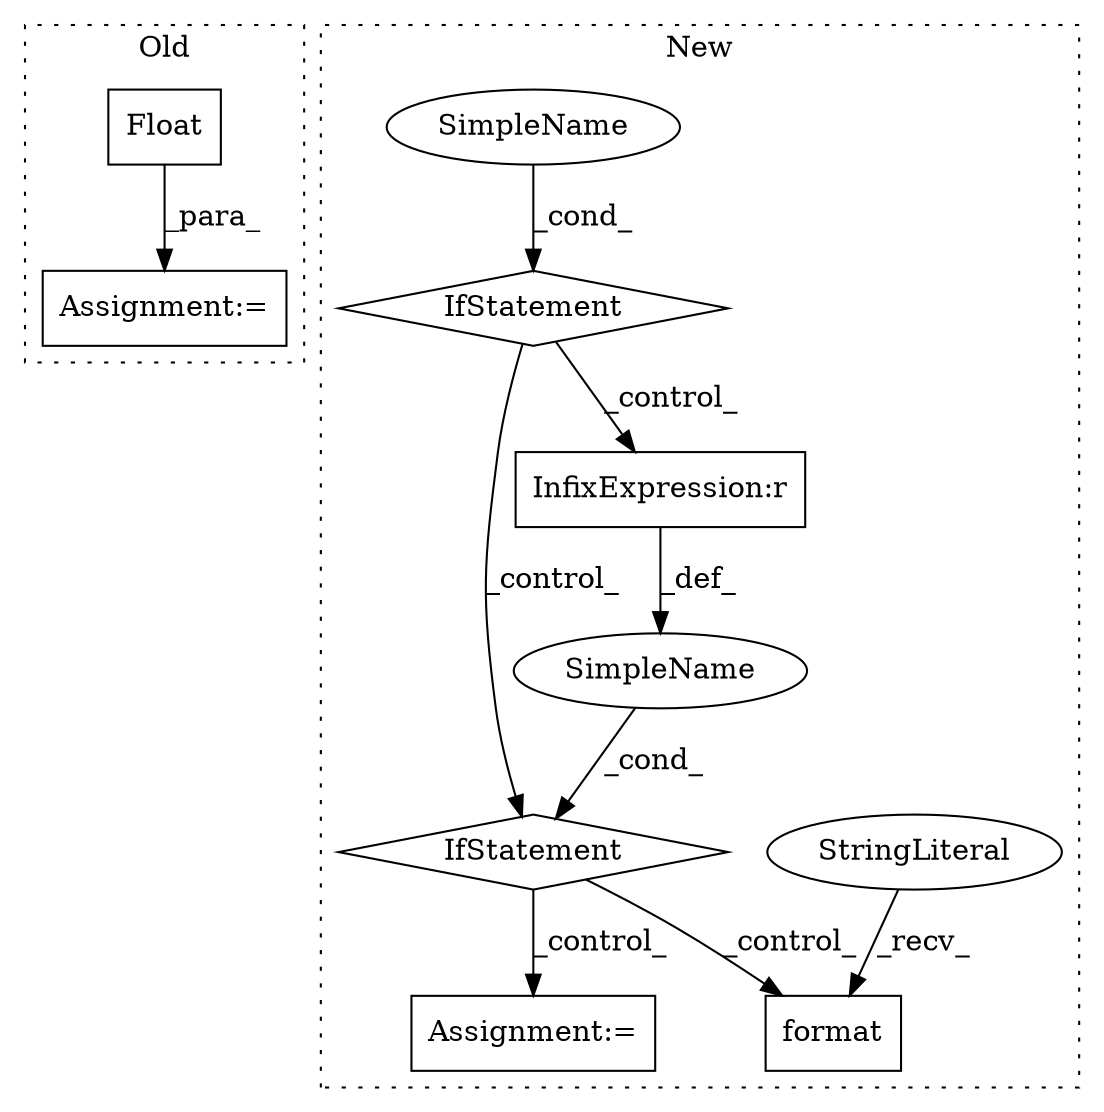 digraph G {
subgraph cluster0 {
1 [label="Float" a="32" s="4379,4388" l="6,1" shape="box"];
4 [label="Assignment:=" a="7" s="4378" l="1" shape="box"];
label = "Old";
style="dotted";
}
subgraph cluster1 {
2 [label="format" a="32" s="10592,10605" l="7,1" shape="box"];
3 [label="StringLiteral" a="45" s="10536" l="55" shape="ellipse"];
5 [label="IfStatement" a="25" s="10382,10402" l="4,2" shape="diamond"];
6 [label="SimpleName" a="42" s="" l="" shape="ellipse"];
7 [label="InfixExpression:r" a="27" s="10397" l="4" shape="box"];
8 [label="IfStatement" a="25" s="10255,10281" l="4,2" shape="diamond"];
9 [label="SimpleName" a="42" s="" l="" shape="ellipse"];
10 [label="Assignment:=" a="7" s="10423" l="8" shape="box"];
label = "New";
style="dotted";
}
1 -> 4 [label="_para_"];
3 -> 2 [label="_recv_"];
5 -> 2 [label="_control_"];
5 -> 10 [label="_control_"];
6 -> 5 [label="_cond_"];
7 -> 6 [label="_def_"];
8 -> 7 [label="_control_"];
8 -> 5 [label="_control_"];
9 -> 8 [label="_cond_"];
}
